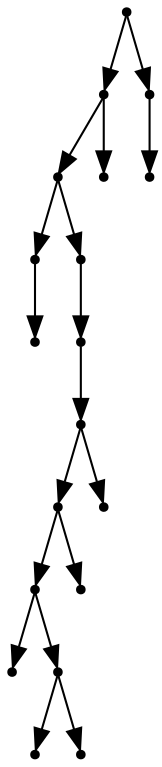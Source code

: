 digraph {
  18 [shape=point];
  15 [shape=point];
  13 [shape=point];
  1 [shape=point];
  0 [shape=point];
  12 [shape=point];
  11 [shape=point];
  10 [shape=point];
  8 [shape=point];
  6 [shape=point];
  2 [shape=point];
  5 [shape=point];
  3 [shape=point];
  4 [shape=point];
  7 [shape=point];
  9 [shape=point];
  14 [shape=point];
  17 [shape=point];
  16 [shape=point];
18 -> 15;
15 -> 13;
13 -> 1;
1 -> 0;
13 -> 12;
12 -> 11;
11 -> 10;
10 -> 8;
8 -> 6;
6 -> 2;
6 -> 5;
5 -> 3;
5 -> 4;
8 -> 7;
10 -> 9;
15 -> 14;
18 -> 17;
17 -> 16;
}
